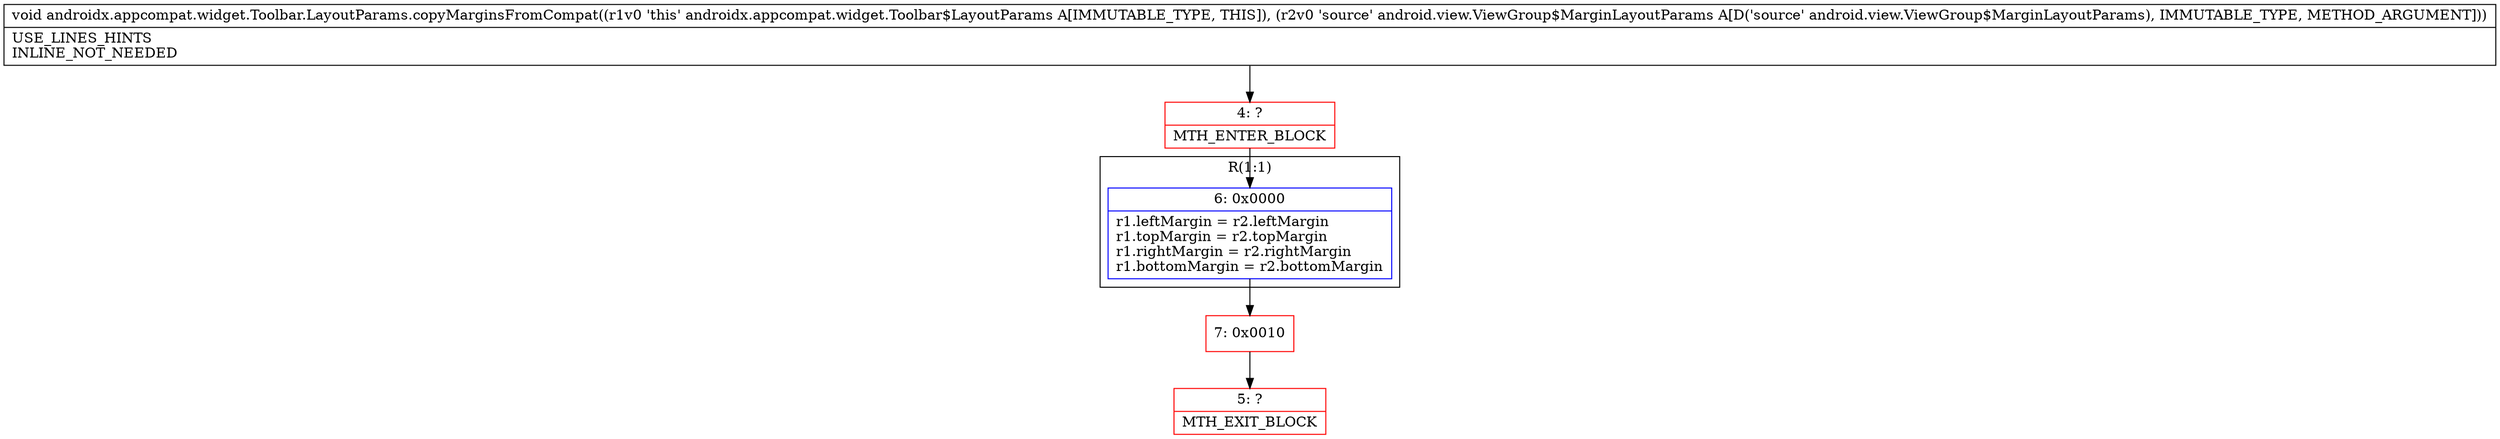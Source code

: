 digraph "CFG forandroidx.appcompat.widget.Toolbar.LayoutParams.copyMarginsFromCompat(Landroid\/view\/ViewGroup$MarginLayoutParams;)V" {
subgraph cluster_Region_1527758305 {
label = "R(1:1)";
node [shape=record,color=blue];
Node_6 [shape=record,label="{6\:\ 0x0000|r1.leftMargin = r2.leftMargin\lr1.topMargin = r2.topMargin\lr1.rightMargin = r2.rightMargin\lr1.bottomMargin = r2.bottomMargin\l}"];
}
Node_4 [shape=record,color=red,label="{4\:\ ?|MTH_ENTER_BLOCK\l}"];
Node_7 [shape=record,color=red,label="{7\:\ 0x0010}"];
Node_5 [shape=record,color=red,label="{5\:\ ?|MTH_EXIT_BLOCK\l}"];
MethodNode[shape=record,label="{void androidx.appcompat.widget.Toolbar.LayoutParams.copyMarginsFromCompat((r1v0 'this' androidx.appcompat.widget.Toolbar$LayoutParams A[IMMUTABLE_TYPE, THIS]), (r2v0 'source' android.view.ViewGroup$MarginLayoutParams A[D('source' android.view.ViewGroup$MarginLayoutParams), IMMUTABLE_TYPE, METHOD_ARGUMENT]))  | USE_LINES_HINTS\lINLINE_NOT_NEEDED\l}"];
MethodNode -> Node_4;Node_6 -> Node_7;
Node_4 -> Node_6;
Node_7 -> Node_5;
}

